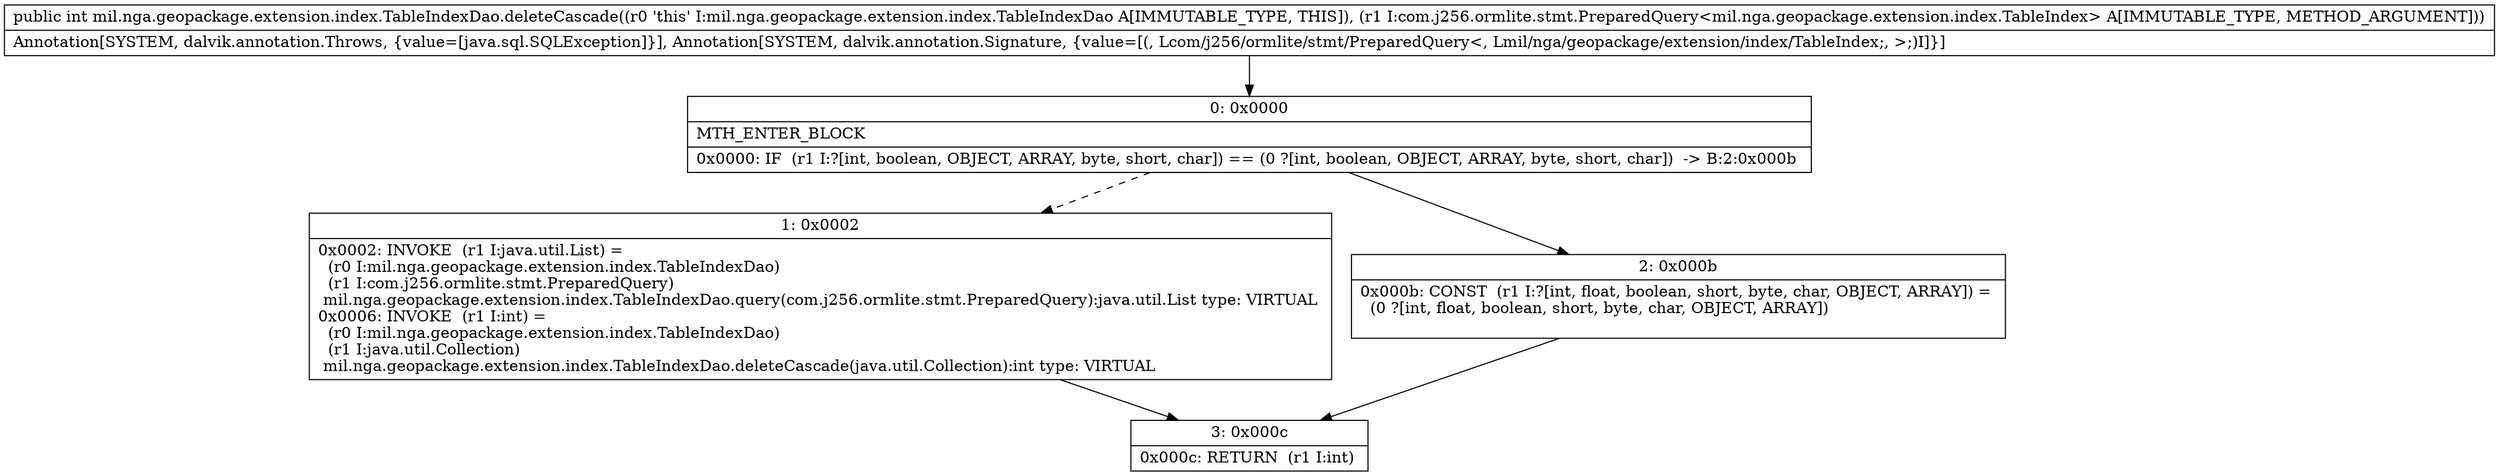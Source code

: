 digraph "CFG formil.nga.geopackage.extension.index.TableIndexDao.deleteCascade(Lcom\/j256\/ormlite\/stmt\/PreparedQuery;)I" {
Node_0 [shape=record,label="{0\:\ 0x0000|MTH_ENTER_BLOCK\l|0x0000: IF  (r1 I:?[int, boolean, OBJECT, ARRAY, byte, short, char]) == (0 ?[int, boolean, OBJECT, ARRAY, byte, short, char])  \-\> B:2:0x000b \l}"];
Node_1 [shape=record,label="{1\:\ 0x0002|0x0002: INVOKE  (r1 I:java.util.List) = \l  (r0 I:mil.nga.geopackage.extension.index.TableIndexDao)\l  (r1 I:com.j256.ormlite.stmt.PreparedQuery)\l mil.nga.geopackage.extension.index.TableIndexDao.query(com.j256.ormlite.stmt.PreparedQuery):java.util.List type: VIRTUAL \l0x0006: INVOKE  (r1 I:int) = \l  (r0 I:mil.nga.geopackage.extension.index.TableIndexDao)\l  (r1 I:java.util.Collection)\l mil.nga.geopackage.extension.index.TableIndexDao.deleteCascade(java.util.Collection):int type: VIRTUAL \l}"];
Node_2 [shape=record,label="{2\:\ 0x000b|0x000b: CONST  (r1 I:?[int, float, boolean, short, byte, char, OBJECT, ARRAY]) = \l  (0 ?[int, float, boolean, short, byte, char, OBJECT, ARRAY])\l \l}"];
Node_3 [shape=record,label="{3\:\ 0x000c|0x000c: RETURN  (r1 I:int) \l}"];
MethodNode[shape=record,label="{public int mil.nga.geopackage.extension.index.TableIndexDao.deleteCascade((r0 'this' I:mil.nga.geopackage.extension.index.TableIndexDao A[IMMUTABLE_TYPE, THIS]), (r1 I:com.j256.ormlite.stmt.PreparedQuery\<mil.nga.geopackage.extension.index.TableIndex\> A[IMMUTABLE_TYPE, METHOD_ARGUMENT]))  | Annotation[SYSTEM, dalvik.annotation.Throws, \{value=[java.sql.SQLException]\}], Annotation[SYSTEM, dalvik.annotation.Signature, \{value=[(, Lcom\/j256\/ormlite\/stmt\/PreparedQuery\<, Lmil\/nga\/geopackage\/extension\/index\/TableIndex;, \>;)I]\}]\l}"];
MethodNode -> Node_0;
Node_0 -> Node_1[style=dashed];
Node_0 -> Node_2;
Node_1 -> Node_3;
Node_2 -> Node_3;
}

